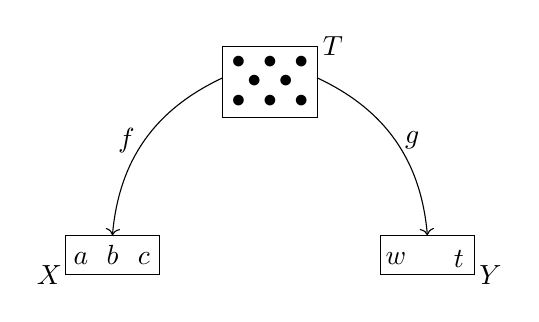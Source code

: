     \begin{tikzpicture}
    \node at (0,0) {$\bullet$};
    \node at (0.2,-0.25) {$\bullet$};
    \node at (-0.2,-0.25) {$\bullet$};
    \node at (-0.4,0) {$\bullet$};
    \node at (0.4,0) {$\bullet$};
    \node at (0,-0.5) {$\bullet$};
    \node at (0.4,-0.5) {$\bullet$};
    \node at (-0.4,-0.5) {$\bullet$};
    \node at (0.8,0.2) {$T$};
    
    \node at (-2,-2.45) {$b$};
    \node at (-1.6,-2.5) {$c$};
    \node at (-2.4,-2.5) {$a$};
     \node at (-2.8,-2.7) {$X$};
    
    \node at (1.6,-2.5) {$w$};
    \node at (2.4,-2.5) {$t$};
    \node at (2.8,-2.7) {$Y$};
    
    \draw[draw=black] (-2.6,-2.7) rectangle ++(1.2,0.5);
    \draw[draw=black] (1.4,-2.7) rectangle ++(1.2,0.5);
    \draw[draw=black] (-0.6,-0.7) rectangle ++(1.2,0.9);
    \draw[->] (-0.6,-0.2) to[bend right]node[pos=0.5, left] {$f$}(-2,-2.2);
    \draw[->] (0.6,-0.2) to[bend left]node[pos=0.5, right] {$g$}(2,-2.2);
    \end{tikzpicture}